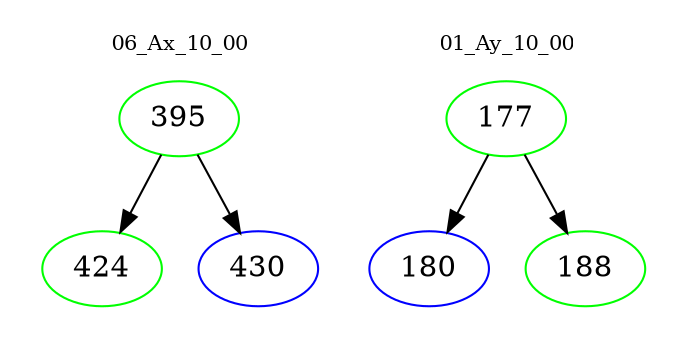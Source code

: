 digraph{
subgraph cluster_0 {
color = white
label = "06_Ax_10_00";
fontsize=10;
T0_395 [label="395", color="green"]
T0_395 -> T0_424 [color="black"]
T0_424 [label="424", color="green"]
T0_395 -> T0_430 [color="black"]
T0_430 [label="430", color="blue"]
}
subgraph cluster_1 {
color = white
label = "01_Ay_10_00";
fontsize=10;
T1_177 [label="177", color="green"]
T1_177 -> T1_180 [color="black"]
T1_180 [label="180", color="blue"]
T1_177 -> T1_188 [color="black"]
T1_188 [label="188", color="green"]
}
}
